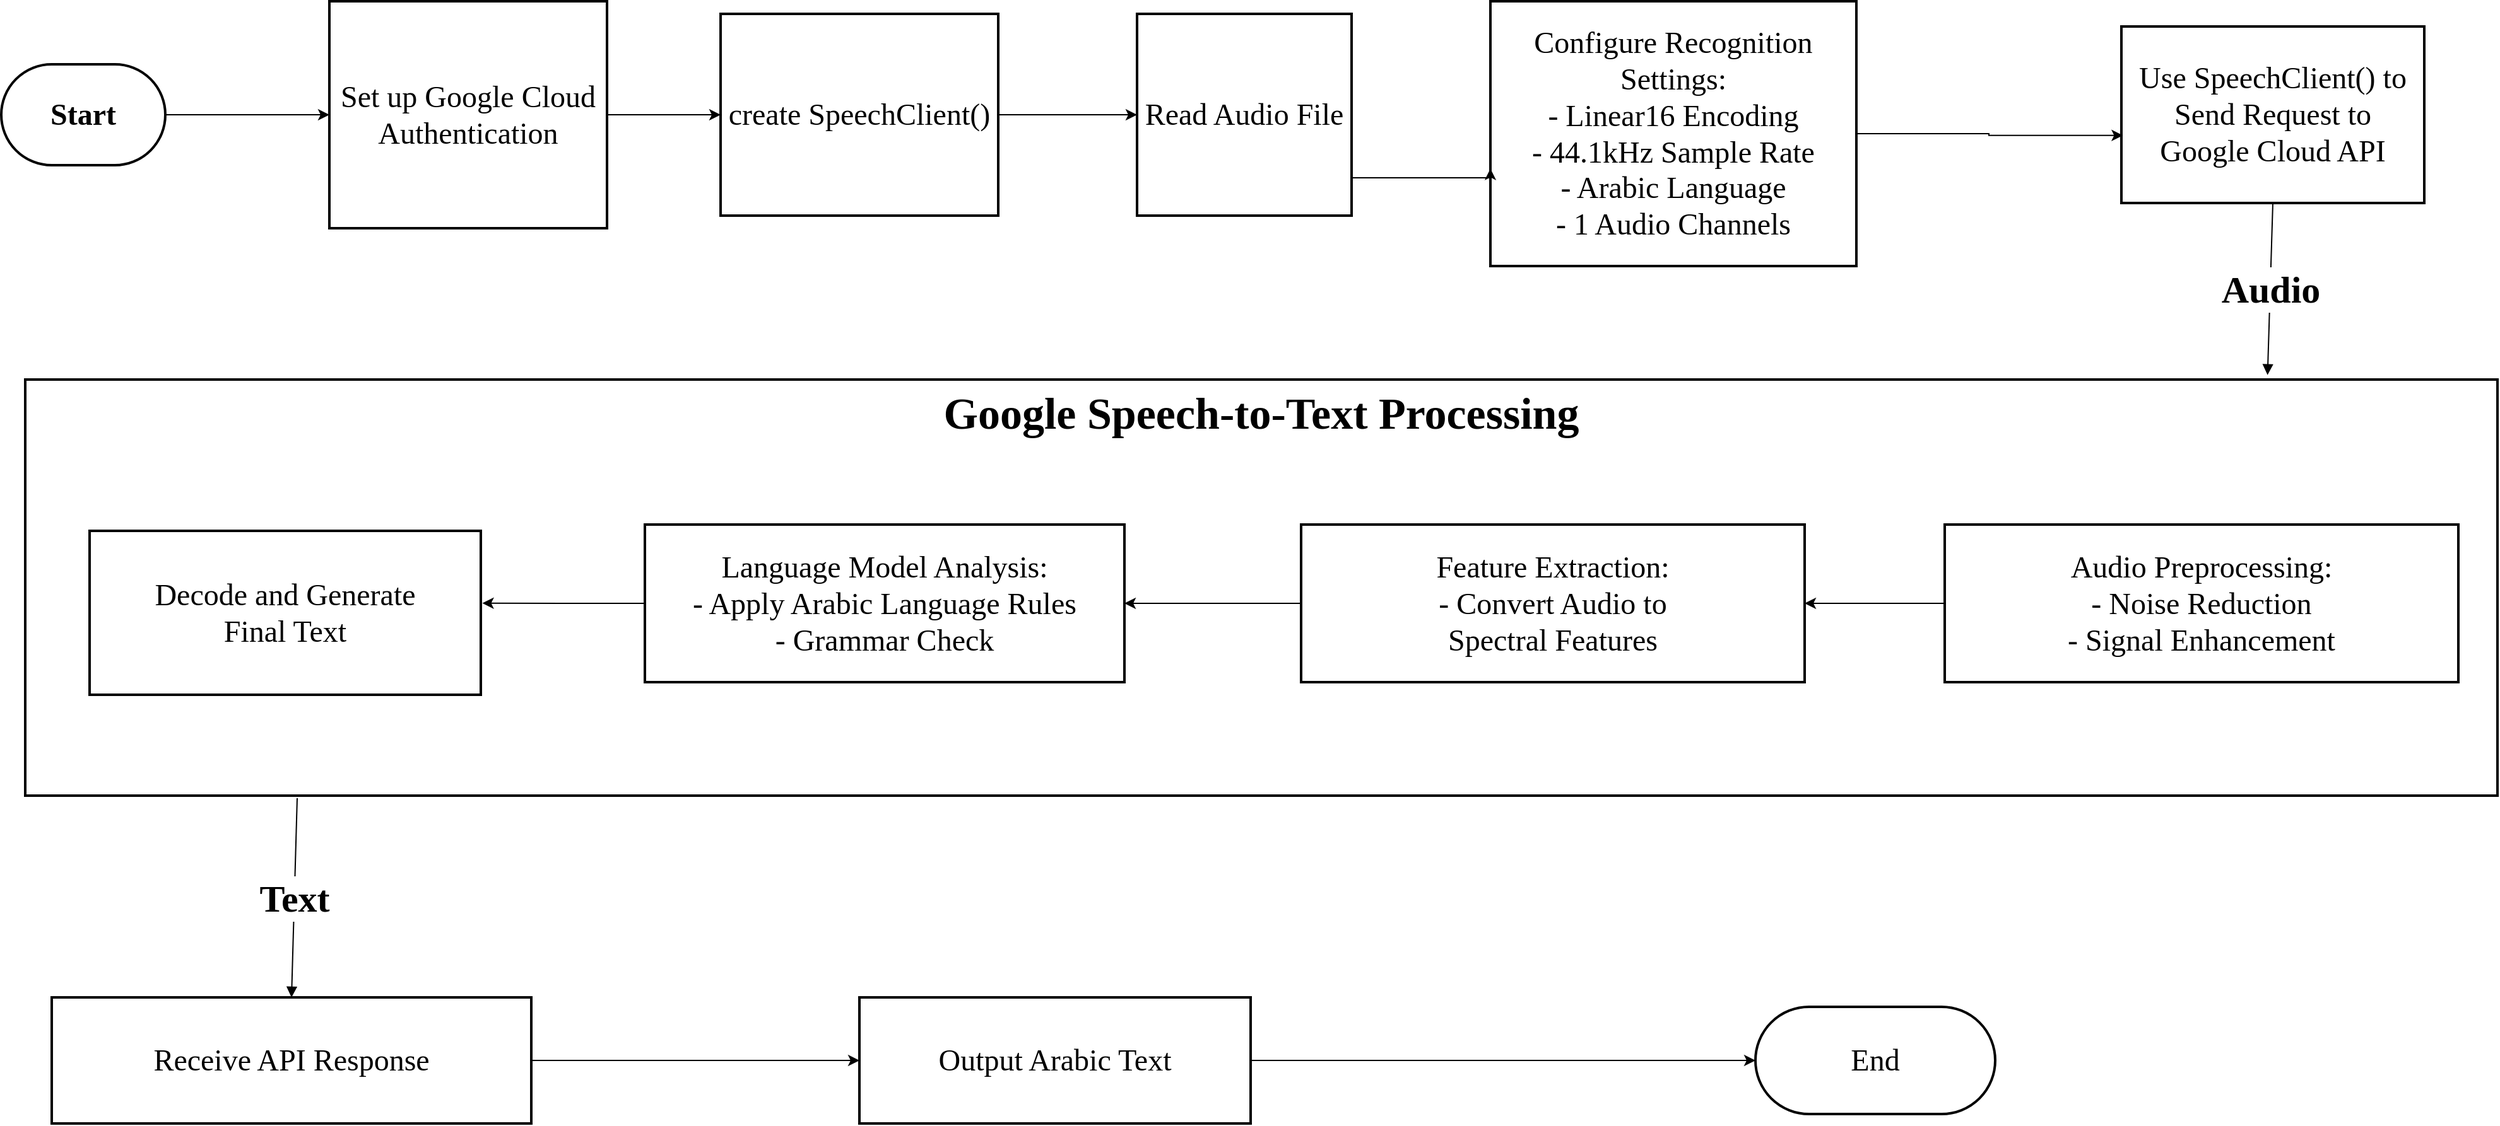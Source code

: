 <mxfile version="26.0.2">
  <diagram name="Page-1" id="49HSHfitnj6Txe-Hubwh">
    <mxGraphModel grid="1" page="1" gridSize="10" guides="1" tooltips="1" connect="1" arrows="1" fold="1" pageScale="1" pageWidth="827" pageHeight="1169" math="0" shadow="0">
      <root>
        <mxCell id="0" />
        <mxCell id="1" parent="0" />
        <mxCell id="nhYl4WJvosD-Qw1lUX3i-24" style="edgeStyle=orthogonalEdgeStyle;rounded=0;orthogonalLoop=1;jettySize=auto;html=1;entryX=0;entryY=0.5;entryDx=0;entryDy=0;" edge="1" parent="1" source="skUECkQeclGTTOMpBBpG-11" target="skUECkQeclGTTOMpBBpG-12">
          <mxGeometry relative="1" as="geometry" />
        </mxCell>
        <mxCell id="skUECkQeclGTTOMpBBpG-11" value="Start" style="rounded=1;whiteSpace=wrap;arcSize=50;strokeWidth=2;fontSize=24;fontFamily=Times New Roman;horizontal=1;container=0;fontStyle=1" vertex="1" parent="1">
          <mxGeometry x="-1120" y="90" width="130" height="80" as="geometry" />
        </mxCell>
        <mxCell id="nhYl4WJvosD-Qw1lUX3i-12" style="edgeStyle=orthogonalEdgeStyle;rounded=0;orthogonalLoop=1;jettySize=auto;html=1;entryX=0;entryY=0.5;entryDx=0;entryDy=0;" edge="1" parent="1" source="skUECkQeclGTTOMpBBpG-12" target="skUECkQeclGTTOMpBBpG-13">
          <mxGeometry relative="1" as="geometry" />
        </mxCell>
        <mxCell id="skUECkQeclGTTOMpBBpG-12" value="Set up Google Cloud&#xa;Authentication" style="whiteSpace=wrap;strokeWidth=2;fontSize=24;fontFamily=Times New Roman;horizontal=1;container=0;" vertex="1" parent="1">
          <mxGeometry x="-860" y="40" width="220" height="180" as="geometry" />
        </mxCell>
        <mxCell id="nhYl4WJvosD-Qw1lUX3i-11" style="edgeStyle=orthogonalEdgeStyle;rounded=0;orthogonalLoop=1;jettySize=auto;html=1;entryX=0;entryY=0.5;entryDx=0;entryDy=0;" edge="1" parent="1" source="skUECkQeclGTTOMpBBpG-13" target="skUECkQeclGTTOMpBBpG-29">
          <mxGeometry relative="1" as="geometry" />
        </mxCell>
        <mxCell id="skUECkQeclGTTOMpBBpG-13" value="create SpeechClient()" style="whiteSpace=wrap;strokeWidth=2;fontSize=24;fontFamily=Times New Roman;horizontal=1;container=0;" vertex="1" parent="1">
          <mxGeometry x="-550" y="50" width="220" height="160" as="geometry" />
        </mxCell>
        <mxCell id="skUECkQeclGTTOMpBBpG-29" value="Read Audio File" style="whiteSpace=wrap;strokeWidth=2;fontSize=24;fontFamily=Times New Roman;horizontal=1;container=0;" vertex="1" parent="1">
          <mxGeometry x="-220" y="50" width="170" height="160" as="geometry" />
        </mxCell>
        <mxCell id="skUECkQeclGTTOMpBBpG-14" value="Configure Recognition Settings:&#xa;- Linear16 Encoding&#xa;- 44.1kHz Sample Rate&#xa;- Arabic Language&#xa;- 1 Audio Channels" style="whiteSpace=wrap;strokeWidth=2;fontSize=24;fontFamily=Times New Roman;horizontal=1;container=0;" vertex="1" parent="1">
          <mxGeometry x="60" y="40" width="290" height="210" as="geometry" />
        </mxCell>
        <mxCell id="skUECkQeclGTTOMpBBpG-15" value="Use SpeechClient() to Send Request to&#xa;Google Cloud API" style="whiteSpace=wrap;strokeWidth=2;fontSize=24;fontFamily=Times New Roman;horizontal=1;container=0;" vertex="1" parent="1">
          <mxGeometry x="560" y="60" width="240" height="140" as="geometry" />
        </mxCell>
        <mxCell id="skUECkQeclGTTOMpBBpG-27" value="" style="curved=1;startArrow=none;endArrow=block;exitX=0.5;exitY=1;entryX=-0.011;entryY=0.093;rounded=0;fontSize=24;fontFamily=Times New Roman;horizontal=1;entryDx=0;entryDy=0;entryPerimeter=0;" edge="1" parent="1" source="skUECkQeclGTTOMpBBpG-15" target="skUECkQeclGTTOMpBBpG-1">
          <mxGeometry relative="1" as="geometry">
            <Array as="points" />
          </mxGeometry>
        </mxCell>
        <mxCell id="skUECkQeclGTTOMpBBpG-32" value="&lt;font style=&quot;font-size: 30px;&quot;&gt;&lt;b&gt;Audio&lt;/b&gt;&lt;/font&gt;" style="edgeLabel;html=1;align=center;verticalAlign=middle;resizable=0;points=[];fontSize=24;fontFamily=Times New Roman;horizontal=1;container=0;" connectable="0" vertex="1" parent="skUECkQeclGTTOMpBBpG-27">
          <mxGeometry relative="1" as="geometry">
            <mxPoint as="offset" />
          </mxGeometry>
        </mxCell>
        <mxCell id="skUECkQeclGTTOMpBBpG-1" value="Google Speech-to-Text Processing" style="whiteSpace=wrap;strokeWidth=2;verticalAlign=top;fontSize=35;fontFamily=Times New Roman;horizontal=1;container=0;direction=south;fontStyle=1" vertex="1" parent="1">
          <mxGeometry x="-1101" y="340" width="1959" height="330" as="geometry" />
        </mxCell>
        <mxCell id="skUECkQeclGTTOMpBBpG-28" value="" style="curved=1;startArrow=none;endArrow=block;exitX=1.006;exitY=0.89;entryX=0.5;entryY=-0.01;rounded=0;fontSize=24;fontFamily=Times New Roman;horizontal=1;exitDx=0;exitDy=0;exitPerimeter=0;" edge="1" parent="1" source="skUECkQeclGTTOMpBBpG-1" target="skUECkQeclGTTOMpBBpG-16">
          <mxGeometry relative="1" as="geometry">
            <Array as="points" />
          </mxGeometry>
        </mxCell>
        <mxCell id="skUECkQeclGTTOMpBBpG-31" value="&lt;b&gt;&lt;font style=&quot;font-size: 30px;&quot;&gt;Text&lt;/font&gt;&lt;/b&gt;" style="edgeLabel;html=1;align=center;verticalAlign=middle;resizable=0;points=[];fontSize=24;fontFamily=Times New Roman;horizontal=1;container=0;" connectable="0" vertex="1" parent="skUECkQeclGTTOMpBBpG-28">
          <mxGeometry relative="1" as="geometry">
            <mxPoint as="offset" />
          </mxGeometry>
        </mxCell>
        <mxCell id="nhYl4WJvosD-Qw1lUX3i-16" style="edgeStyle=orthogonalEdgeStyle;rounded=0;orthogonalLoop=1;jettySize=auto;html=1;entryX=1;entryY=0.5;entryDx=0;entryDy=0;" edge="1" parent="1" source="skUECkQeclGTTOMpBBpG-2" target="skUECkQeclGTTOMpBBpG-3">
          <mxGeometry relative="1" as="geometry" />
        </mxCell>
        <mxCell id="skUECkQeclGTTOMpBBpG-2" value="Audio Preprocessing:&#xa;- Noise Reduction&#xa;- Signal Enhancement" style="whiteSpace=wrap;strokeWidth=2;fontSize=24;fontFamily=Times New Roman;horizontal=1;container=0;" vertex="1" parent="1">
          <mxGeometry x="420" y="455" width="407" height="125" as="geometry" />
        </mxCell>
        <mxCell id="nhYl4WJvosD-Qw1lUX3i-17" style="edgeStyle=orthogonalEdgeStyle;rounded=0;orthogonalLoop=1;jettySize=auto;html=1;" edge="1" parent="1" source="skUECkQeclGTTOMpBBpG-3" target="skUECkQeclGTTOMpBBpG-5">
          <mxGeometry relative="1" as="geometry" />
        </mxCell>
        <mxCell id="skUECkQeclGTTOMpBBpG-3" value="Feature Extraction:&#xa;- Convert Audio to&#xa;Spectral Features" style="whiteSpace=wrap;strokeWidth=2;fontSize=24;fontFamily=Times New Roman;horizontal=1;container=0;" vertex="1" parent="1">
          <mxGeometry x="-90" y="455" width="399" height="125" as="geometry" />
        </mxCell>
        <mxCell id="skUECkQeclGTTOMpBBpG-5" value="Language Model Analysis:&#xa;- Apply Arabic Language Rules&#xa;- Grammar Check" style="whiteSpace=wrap;strokeWidth=2;fontSize=24;fontFamily=Times New Roman;horizontal=1;container=0;" vertex="1" parent="1">
          <mxGeometry x="-610" y="455" width="380" height="125" as="geometry" />
        </mxCell>
        <mxCell id="skUECkQeclGTTOMpBBpG-6" value="Decode and Generate&#xa;Final Text" style="whiteSpace=wrap;strokeWidth=2;fontSize=24;fontFamily=Times New Roman;horizontal=1;container=0;" vertex="1" parent="1">
          <mxGeometry x="-1050" y="460" width="310" height="130" as="geometry" />
        </mxCell>
        <mxCell id="nhYl4WJvosD-Qw1lUX3i-23" style="edgeStyle=orthogonalEdgeStyle;rounded=0;orthogonalLoop=1;jettySize=auto;html=1;" edge="1" parent="1" source="skUECkQeclGTTOMpBBpG-16" target="skUECkQeclGTTOMpBBpG-18">
          <mxGeometry relative="1" as="geometry" />
        </mxCell>
        <mxCell id="skUECkQeclGTTOMpBBpG-16" value="Receive API Response" style="whiteSpace=wrap;strokeWidth=2;fontSize=24;fontFamily=Times New Roman;horizontal=1;container=0;" vertex="1" parent="1">
          <mxGeometry x="-1080" y="830" width="380" height="100" as="geometry" />
        </mxCell>
        <mxCell id="nhYl4WJvosD-Qw1lUX3i-22" style="edgeStyle=orthogonalEdgeStyle;rounded=0;orthogonalLoop=1;jettySize=auto;html=1;entryX=0;entryY=0.5;entryDx=0;entryDy=0;" edge="1" parent="1" source="skUECkQeclGTTOMpBBpG-18" target="skUECkQeclGTTOMpBBpG-19">
          <mxGeometry relative="1" as="geometry" />
        </mxCell>
        <mxCell id="skUECkQeclGTTOMpBBpG-18" value="Output Arabic Text" style="whiteSpace=wrap;strokeWidth=2;fontSize=24;fontFamily=Times New Roman;horizontal=1;container=0;" vertex="1" parent="1">
          <mxGeometry x="-440" y="830" width="310" height="100" as="geometry" />
        </mxCell>
        <mxCell id="skUECkQeclGTTOMpBBpG-19" value="End" style="rounded=1;whiteSpace=wrap;arcSize=50;strokeWidth=2;fontSize=24;fontFamily=Times New Roman;horizontal=1;container=0;" vertex="1" parent="1">
          <mxGeometry x="270" y="837.5" width="190" height="85" as="geometry" />
        </mxCell>
        <mxCell id="nhYl4WJvosD-Qw1lUX3i-9" style="edgeStyle=orthogonalEdgeStyle;rounded=0;orthogonalLoop=1;jettySize=auto;html=1;entryX=0;entryY=0.632;entryDx=0;entryDy=0;entryPerimeter=0;" edge="1" parent="1" source="skUECkQeclGTTOMpBBpG-29" target="skUECkQeclGTTOMpBBpG-14">
          <mxGeometry relative="1" as="geometry">
            <Array as="points">
              <mxPoint x="60" y="180" />
            </Array>
          </mxGeometry>
        </mxCell>
        <mxCell id="nhYl4WJvosD-Qw1lUX3i-19" style="edgeStyle=orthogonalEdgeStyle;rounded=0;orthogonalLoop=1;jettySize=auto;html=1;entryX=1.004;entryY=0.441;entryDx=0;entryDy=0;entryPerimeter=0;" edge="1" parent="1" source="skUECkQeclGTTOMpBBpG-5" target="skUECkQeclGTTOMpBBpG-6">
          <mxGeometry relative="1" as="geometry" />
        </mxCell>
        <mxCell id="nhYl4WJvosD-Qw1lUX3i-25" style="edgeStyle=orthogonalEdgeStyle;rounded=0;orthogonalLoop=1;jettySize=auto;html=1;entryX=0.005;entryY=0.617;entryDx=0;entryDy=0;entryPerimeter=0;" edge="1" parent="1" source="skUECkQeclGTTOMpBBpG-14" target="skUECkQeclGTTOMpBBpG-15">
          <mxGeometry relative="1" as="geometry" />
        </mxCell>
      </root>
    </mxGraphModel>
  </diagram>
</mxfile>
